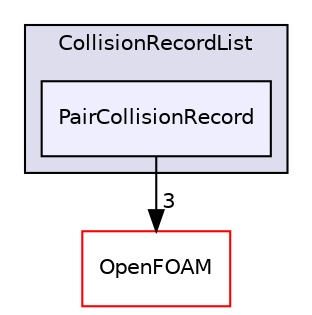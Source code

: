 digraph "src/lagrangian/intermediate/parcels/Templates/CollidingParcel/CollisionRecordList/PairCollisionRecord" {
  bgcolor=transparent;
  compound=true
  node [ fontsize="10", fontname="Helvetica"];
  edge [ labelfontsize="10", labelfontname="Helvetica"];
  subgraph clusterdir_dae8fc5c31387a08d81c17f3a94706cb {
    graph [ bgcolor="#ddddee", pencolor="black", label="CollisionRecordList" fontname="Helvetica", fontsize="10", URL="dir_dae8fc5c31387a08d81c17f3a94706cb.html"]
  dir_9c0f60b1627696c6fa31f6530ff8fc78 [shape=box, label="PairCollisionRecord", style="filled", fillcolor="#eeeeff", pencolor="black", URL="dir_9c0f60b1627696c6fa31f6530ff8fc78.html"];
  }
  dir_c5473ff19b20e6ec4dfe5c310b3778a8 [shape=box label="OpenFOAM" color="red" URL="dir_c5473ff19b20e6ec4dfe5c310b3778a8.html"];
  dir_9c0f60b1627696c6fa31f6530ff8fc78->dir_c5473ff19b20e6ec4dfe5c310b3778a8 [headlabel="3", labeldistance=1.5 headhref="dir_001631_002151.html"];
}
